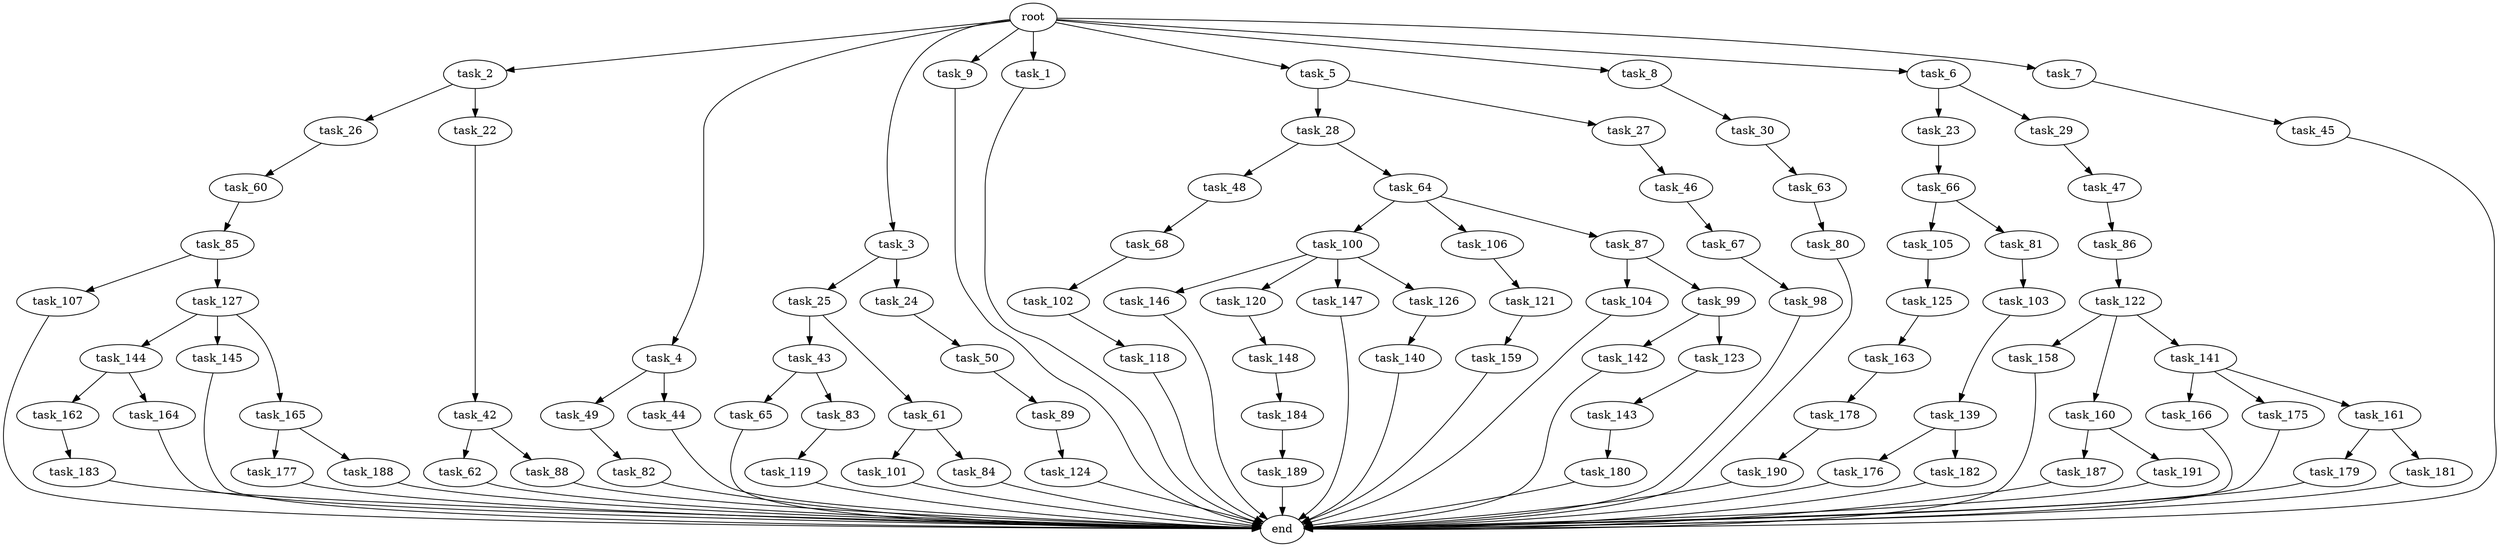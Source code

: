 digraph G {
  task_118 [size="274877906.944000"];
  task_102 [size="429496729.600000"];
  task_166 [size="841813590.016000"];
  task_176 [size="68719476.736000"];
  task_142 [size="618475290.624000"];
  task_162 [size="274877906.944000"];
  task_158 [size="274877906.944000"];
  task_105 [size="1391569403.904000"];
  task_182 [size="68719476.736000"];
  task_65 [size="1099511627.776000"];
  task_45 [size="154618822.656000"];
  task_25 [size="618475290.624000"];
  task_144 [size="154618822.656000"];
  task_46 [size="274877906.944000"];
  task_179 [size="1099511627.776000"];
  task_164 [size="274877906.944000"];
  task_82 [size="154618822.656000"];
  task_139 [size="429496729.600000"];
  task_28 [size="274877906.944000"];
  task_50 [size="154618822.656000"];
  task_62 [size="429496729.600000"];
  task_49 [size="1391569403.904000"];
  task_181 [size="1099511627.776000"];
  task_146 [size="841813590.016000"];
  task_120 [size="841813590.016000"];
  task_121 [size="274877906.944000"];
  task_140 [size="618475290.624000"];
  task_147 [size="841813590.016000"];
  task_190 [size="841813590.016000"];
  task_122 [size="1099511627.776000"];
  task_126 [size="841813590.016000"];
  task_159 [size="1099511627.776000"];
  task_2 [size="2.048000"];
  task_48 [size="1391569403.904000"];
  task_67 [size="1099511627.776000"];
  task_42 [size="618475290.624000"];
  task_30 [size="618475290.624000"];
  task_177 [size="274877906.944000"];
  task_160 [size="274877906.944000"];
  task_104 [size="274877906.944000"];
  task_4 [size="2.048000"];
  task_43 [size="1717986918.400000"];
  task_27 [size="274877906.944000"];
  task_64 [size="1391569403.904000"];
  task_85 [size="1717986918.400000"];
  task_80 [size="841813590.016000"];
  task_23 [size="274877906.944000"];
  task_100 [size="1099511627.776000"];
  task_103 [size="274877906.944000"];
  task_119 [size="154618822.656000"];
  task_106 [size="1099511627.776000"];
  task_89 [size="429496729.600000"];
  task_24 [size="618475290.624000"];
  task_3 [size="2.048000"];
  task_9 [size="2.048000"];
  task_143 [size="68719476.736000"];
  task_163 [size="68719476.736000"];
  task_148 [size="154618822.656000"];
  task_86 [size="618475290.624000"];
  task_189 [size="154618822.656000"];
  task_101 [size="618475290.624000"];
  task_1 [size="2.048000"];
  task_107 [size="841813590.016000"];
  task_26 [size="429496729.600000"];
  task_99 [size="274877906.944000"];
  task_44 [size="1391569403.904000"];
  task_5 [size="2.048000"];
  task_88 [size="429496729.600000"];
  end [size="0.000000"];
  task_8 [size="2.048000"];
  task_87 [size="1099511627.776000"];
  task_141 [size="274877906.944000"];
  task_83 [size="1099511627.776000"];
  task_63 [size="1099511627.776000"];
  task_183 [size="68719476.736000"];
  task_84 [size="618475290.624000"];
  task_127 [size="841813590.016000"];
  task_29 [size="274877906.944000"];
  task_145 [size="154618822.656000"];
  task_178 [size="68719476.736000"];
  root [size="0.000000"];
  task_187 [size="274877906.944000"];
  task_47 [size="1717986918.400000"];
  task_123 [size="618475290.624000"];
  task_184 [size="1717986918.400000"];
  task_180 [size="274877906.944000"];
  task_6 [size="2.048000"];
  task_7 [size="2.048000"];
  task_191 [size="274877906.944000"];
  task_61 [size="1717986918.400000"];
  task_175 [size="841813590.016000"];
  task_188 [size="274877906.944000"];
  task_81 [size="1391569403.904000"];
  task_165 [size="154618822.656000"];
  task_161 [size="841813590.016000"];
  task_98 [size="274877906.944000"];
  task_125 [size="1099511627.776000"];
  task_124 [size="618475290.624000"];
  task_68 [size="68719476.736000"];
  task_60 [size="1099511627.776000"];
  task_66 [size="1099511627.776000"];
  task_22 [size="429496729.600000"];

  task_118 -> end [size="1.000000"];
  task_102 -> task_118 [size="134217728.000000"];
  task_166 -> end [size="1.000000"];
  task_176 -> end [size="1.000000"];
  task_142 -> end [size="1.000000"];
  task_162 -> task_183 [size="33554432.000000"];
  task_158 -> end [size="1.000000"];
  task_105 -> task_125 [size="536870912.000000"];
  task_182 -> end [size="1.000000"];
  task_65 -> end [size="1.000000"];
  task_45 -> end [size="1.000000"];
  task_25 -> task_43 [size="838860800.000000"];
  task_25 -> task_61 [size="838860800.000000"];
  task_144 -> task_164 [size="134217728.000000"];
  task_144 -> task_162 [size="134217728.000000"];
  task_46 -> task_67 [size="536870912.000000"];
  task_179 -> end [size="1.000000"];
  task_164 -> end [size="1.000000"];
  task_82 -> end [size="1.000000"];
  task_139 -> task_176 [size="33554432.000000"];
  task_139 -> task_182 [size="33554432.000000"];
  task_28 -> task_48 [size="679477248.000000"];
  task_28 -> task_64 [size="679477248.000000"];
  task_50 -> task_89 [size="209715200.000000"];
  task_62 -> end [size="1.000000"];
  task_49 -> task_82 [size="75497472.000000"];
  task_181 -> end [size="1.000000"];
  task_146 -> end [size="1.000000"];
  task_120 -> task_148 [size="75497472.000000"];
  task_121 -> task_159 [size="536870912.000000"];
  task_140 -> end [size="1.000000"];
  task_147 -> end [size="1.000000"];
  task_190 -> end [size="1.000000"];
  task_122 -> task_160 [size="134217728.000000"];
  task_122 -> task_158 [size="134217728.000000"];
  task_122 -> task_141 [size="134217728.000000"];
  task_126 -> task_140 [size="301989888.000000"];
  task_159 -> end [size="1.000000"];
  task_2 -> task_26 [size="209715200.000000"];
  task_2 -> task_22 [size="209715200.000000"];
  task_48 -> task_68 [size="33554432.000000"];
  task_67 -> task_98 [size="134217728.000000"];
  task_42 -> task_88 [size="209715200.000000"];
  task_42 -> task_62 [size="209715200.000000"];
  task_30 -> task_63 [size="536870912.000000"];
  task_177 -> end [size="1.000000"];
  task_160 -> task_191 [size="134217728.000000"];
  task_160 -> task_187 [size="134217728.000000"];
  task_104 -> end [size="1.000000"];
  task_4 -> task_49 [size="679477248.000000"];
  task_4 -> task_44 [size="679477248.000000"];
  task_43 -> task_65 [size="536870912.000000"];
  task_43 -> task_83 [size="536870912.000000"];
  task_27 -> task_46 [size="134217728.000000"];
  task_64 -> task_106 [size="536870912.000000"];
  task_64 -> task_87 [size="536870912.000000"];
  task_64 -> task_100 [size="536870912.000000"];
  task_85 -> task_107 [size="411041792.000000"];
  task_85 -> task_127 [size="411041792.000000"];
  task_80 -> end [size="1.000000"];
  task_23 -> task_66 [size="536870912.000000"];
  task_100 -> task_120 [size="411041792.000000"];
  task_100 -> task_147 [size="411041792.000000"];
  task_100 -> task_126 [size="411041792.000000"];
  task_100 -> task_146 [size="411041792.000000"];
  task_103 -> task_139 [size="209715200.000000"];
  task_119 -> end [size="1.000000"];
  task_106 -> task_121 [size="134217728.000000"];
  task_89 -> task_124 [size="301989888.000000"];
  task_24 -> task_50 [size="75497472.000000"];
  task_3 -> task_24 [size="301989888.000000"];
  task_3 -> task_25 [size="301989888.000000"];
  task_9 -> end [size="1.000000"];
  task_143 -> task_180 [size="134217728.000000"];
  task_163 -> task_178 [size="33554432.000000"];
  task_148 -> task_184 [size="838860800.000000"];
  task_86 -> task_122 [size="536870912.000000"];
  task_189 -> end [size="1.000000"];
  task_101 -> end [size="1.000000"];
  task_1 -> end [size="1.000000"];
  task_107 -> end [size="1.000000"];
  task_26 -> task_60 [size="536870912.000000"];
  task_99 -> task_142 [size="301989888.000000"];
  task_99 -> task_123 [size="301989888.000000"];
  task_44 -> end [size="1.000000"];
  task_5 -> task_28 [size="134217728.000000"];
  task_5 -> task_27 [size="134217728.000000"];
  task_88 -> end [size="1.000000"];
  task_8 -> task_30 [size="301989888.000000"];
  task_87 -> task_104 [size="134217728.000000"];
  task_87 -> task_99 [size="134217728.000000"];
  task_141 -> task_161 [size="411041792.000000"];
  task_141 -> task_175 [size="411041792.000000"];
  task_141 -> task_166 [size="411041792.000000"];
  task_83 -> task_119 [size="75497472.000000"];
  task_63 -> task_80 [size="411041792.000000"];
  task_183 -> end [size="1.000000"];
  task_84 -> end [size="1.000000"];
  task_127 -> task_165 [size="75497472.000000"];
  task_127 -> task_145 [size="75497472.000000"];
  task_127 -> task_144 [size="75497472.000000"];
  task_29 -> task_47 [size="838860800.000000"];
  task_145 -> end [size="1.000000"];
  task_178 -> task_190 [size="411041792.000000"];
  root -> task_2 [size="1.000000"];
  root -> task_6 [size="1.000000"];
  root -> task_4 [size="1.000000"];
  root -> task_5 [size="1.000000"];
  root -> task_3 [size="1.000000"];
  root -> task_9 [size="1.000000"];
  root -> task_8 [size="1.000000"];
  root -> task_7 [size="1.000000"];
  root -> task_1 [size="1.000000"];
  task_187 -> end [size="1.000000"];
  task_47 -> task_86 [size="301989888.000000"];
  task_123 -> task_143 [size="33554432.000000"];
  task_184 -> task_189 [size="75497472.000000"];
  task_180 -> end [size="1.000000"];
  task_6 -> task_29 [size="134217728.000000"];
  task_6 -> task_23 [size="134217728.000000"];
  task_7 -> task_45 [size="75497472.000000"];
  task_191 -> end [size="1.000000"];
  task_61 -> task_101 [size="301989888.000000"];
  task_61 -> task_84 [size="301989888.000000"];
  task_175 -> end [size="1.000000"];
  task_188 -> end [size="1.000000"];
  task_81 -> task_103 [size="134217728.000000"];
  task_165 -> task_188 [size="134217728.000000"];
  task_165 -> task_177 [size="134217728.000000"];
  task_161 -> task_181 [size="536870912.000000"];
  task_161 -> task_179 [size="536870912.000000"];
  task_98 -> end [size="1.000000"];
  task_125 -> task_163 [size="33554432.000000"];
  task_124 -> end [size="1.000000"];
  task_68 -> task_102 [size="209715200.000000"];
  task_60 -> task_85 [size="838860800.000000"];
  task_66 -> task_105 [size="679477248.000000"];
  task_66 -> task_81 [size="679477248.000000"];
  task_22 -> task_42 [size="301989888.000000"];
}
